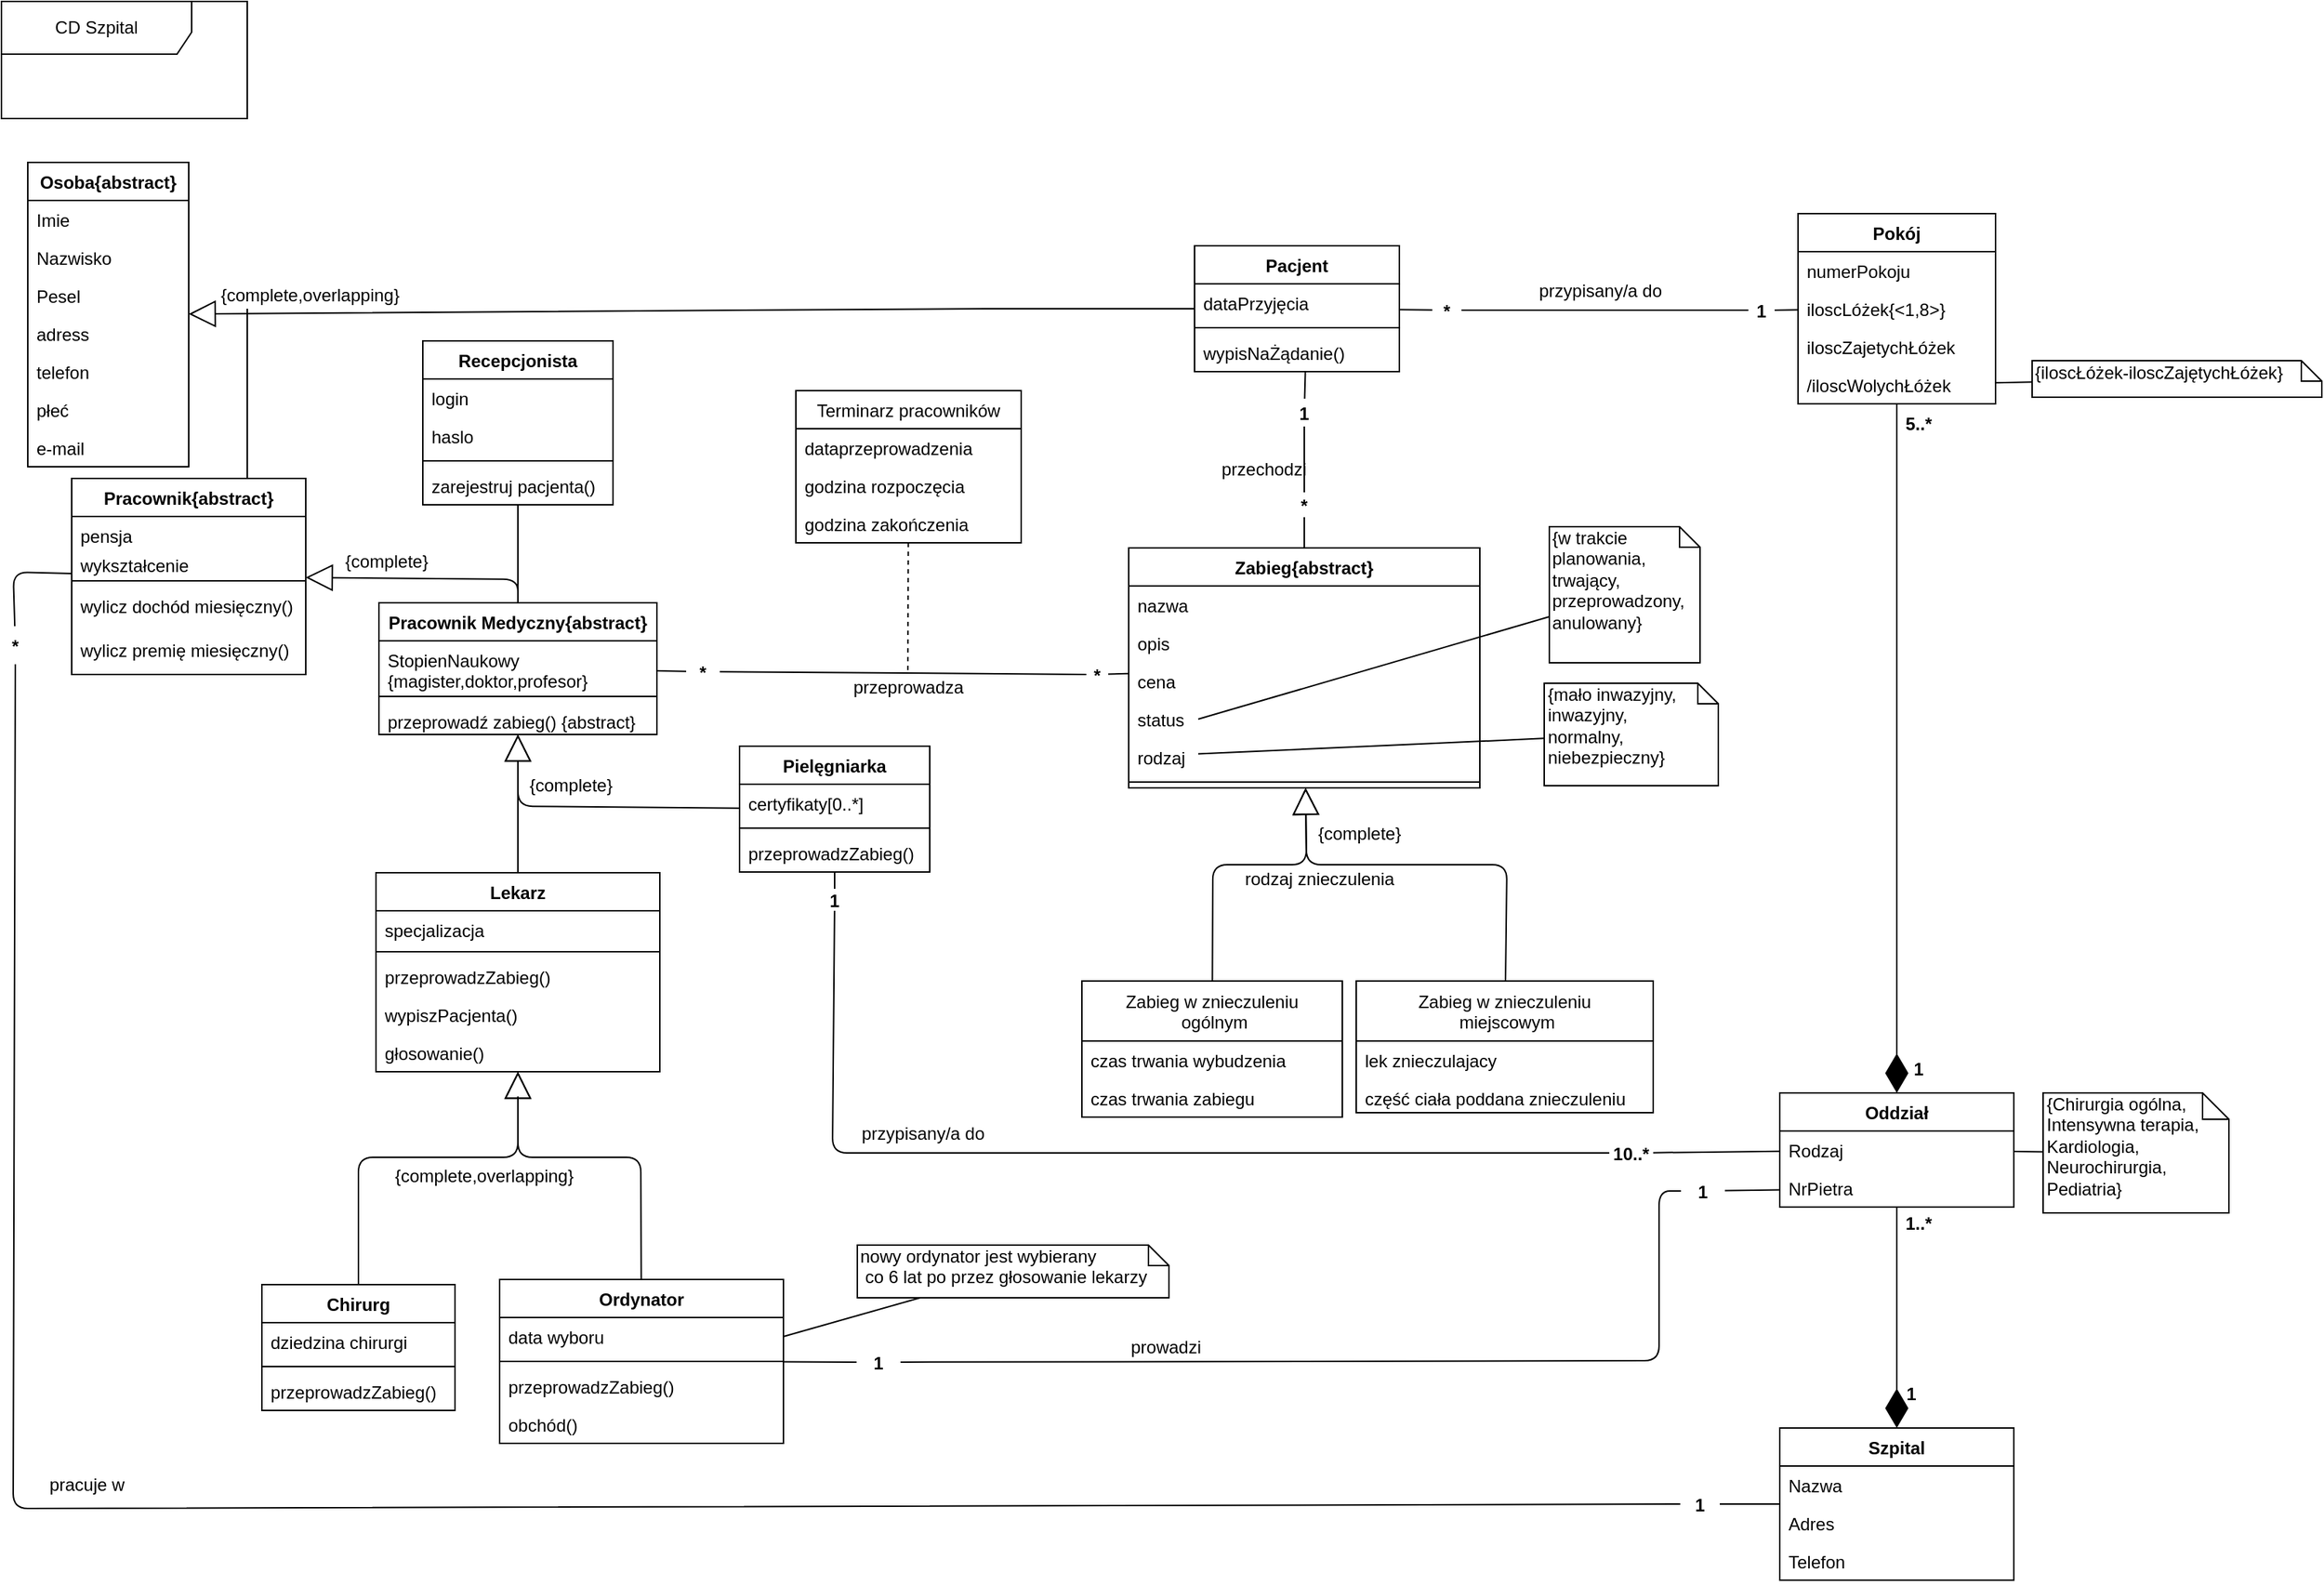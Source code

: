 <mxfile version="10.7.1" type="github"><diagram id="T34uIwSaDnBM8WevRqWh" name="Page-1"><mxGraphModel dx="1532" dy="316" grid="1" gridSize="10" guides="1" tooltips="1" connect="1" arrows="1" fold="1" page="1" pageScale="1" pageWidth="827" pageHeight="1169" background="none" math="0" shadow="0"><root><mxCell id="0"/><mxCell id="1" parent="0"/><mxCell id="V0LmtOdD6tVDb5vqFVER-1" value="Szpital" style="swimlane;fontStyle=1;align=center;verticalAlign=top;childLayout=stackLayout;horizontal=1;startSize=26;horizontalStack=0;resizeParent=1;resizeParentMax=0;resizeLast=0;collapsible=1;marginBottom=0;" parent="1" vertex="1"><mxGeometry x="407.5" y="985" width="160" height="104" as="geometry"/></mxCell><mxCell id="V0LmtOdD6tVDb5vqFVER-2" value="Nazwa" style="text;strokeColor=none;fillColor=none;align=left;verticalAlign=top;spacingLeft=4;spacingRight=4;overflow=hidden;rotatable=0;points=[[0,0.5],[1,0.5]];portConstraint=eastwest;" parent="V0LmtOdD6tVDb5vqFVER-1" vertex="1"><mxGeometry y="26" width="160" height="26" as="geometry"/></mxCell><mxCell id="V0LmtOdD6tVDb5vqFVER-236" value="Adres" style="text;strokeColor=none;fillColor=none;align=left;verticalAlign=top;spacingLeft=4;spacingRight=4;overflow=hidden;rotatable=0;points=[[0,0.5],[1,0.5]];portConstraint=eastwest;" parent="V0LmtOdD6tVDb5vqFVER-1" vertex="1"><mxGeometry y="52" width="160" height="26" as="geometry"/></mxCell><mxCell id="V0LmtOdD6tVDb5vqFVER-237" value="Telefon" style="text;strokeColor=none;fillColor=none;align=left;verticalAlign=top;spacingLeft=4;spacingRight=4;overflow=hidden;rotatable=0;points=[[0,0.5],[1,0.5]];portConstraint=eastwest;" parent="V0LmtOdD6tVDb5vqFVER-1" vertex="1"><mxGeometry y="78" width="160" height="26" as="geometry"/></mxCell><mxCell id="V0LmtOdD6tVDb5vqFVER-20" value="Pokój" style="swimlane;fontStyle=1;align=center;verticalAlign=top;childLayout=stackLayout;horizontal=1;startSize=26;horizontalStack=0;resizeParent=1;resizeParentMax=0;resizeLast=0;collapsible=1;marginBottom=0;" parent="1" vertex="1"><mxGeometry x="420" y="155" width="135" height="130" as="geometry"/></mxCell><mxCell id="V0LmtOdD6tVDb5vqFVER-21" value="numerPokoju" style="text;strokeColor=none;fillColor=none;align=left;verticalAlign=top;spacingLeft=4;spacingRight=4;overflow=hidden;rotatable=0;points=[[0,0.5],[1,0.5]];portConstraint=eastwest;" parent="V0LmtOdD6tVDb5vqFVER-20" vertex="1"><mxGeometry y="26" width="135" height="26" as="geometry"/></mxCell><mxCell id="V0LmtOdD6tVDb5vqFVER-40" value="iloscLóżek{&lt;1,8&gt;}" style="text;strokeColor=none;fillColor=none;align=left;verticalAlign=top;spacingLeft=4;spacingRight=4;overflow=hidden;rotatable=0;points=[[0,0.5],[1,0.5]];portConstraint=eastwest;" parent="V0LmtOdD6tVDb5vqFVER-20" vertex="1"><mxGeometry y="52" width="135" height="26" as="geometry"/></mxCell><mxCell id="V0LmtOdD6tVDb5vqFVER-41" value="iloscZajetychŁóżek" style="text;strokeColor=none;fillColor=none;align=left;verticalAlign=top;spacingLeft=4;spacingRight=4;overflow=hidden;rotatable=0;points=[[0,0.5],[1,0.5]];portConstraint=eastwest;" parent="V0LmtOdD6tVDb5vqFVER-20" vertex="1"><mxGeometry y="78" width="135" height="26" as="geometry"/></mxCell><mxCell id="V0LmtOdD6tVDb5vqFVER-192" value="/iloscWolychŁóżek" style="text;strokeColor=none;fillColor=none;align=left;verticalAlign=top;spacingLeft=4;spacingRight=4;overflow=hidden;rotatable=0;points=[[0,0.5],[1,0.5]];portConstraint=eastwest;" parent="V0LmtOdD6tVDb5vqFVER-20" vertex="1"><mxGeometry y="104" width="135" height="26" as="geometry"/></mxCell><mxCell id="V0LmtOdD6tVDb5vqFVER-97" value="Pracownik Medyczny{abstract}" style="swimlane;fontStyle=1;align=center;verticalAlign=top;childLayout=stackLayout;horizontal=1;startSize=26;horizontalStack=0;resizeParent=1;resizeParentMax=0;resizeLast=0;collapsible=1;marginBottom=0;" parent="1" vertex="1"><mxGeometry x="-550" y="421" width="190" height="90" as="geometry"/></mxCell><mxCell id="V0LmtOdD6tVDb5vqFVER-98" value="StopienNaukowy&#10;{magister,doktor,profesor}" style="text;strokeColor=none;fillColor=none;align=left;verticalAlign=top;spacingLeft=4;spacingRight=4;overflow=hidden;rotatable=0;points=[[0,0.5],[1,0.5]];portConstraint=eastwest;" parent="V0LmtOdD6tVDb5vqFVER-97" vertex="1"><mxGeometry y="26" width="190" height="34" as="geometry"/></mxCell><mxCell id="V0LmtOdD6tVDb5vqFVER-99" value="" style="line;strokeWidth=1;fillColor=none;align=left;verticalAlign=middle;spacingTop=-1;spacingLeft=3;spacingRight=3;rotatable=0;labelPosition=right;points=[];portConstraint=eastwest;" parent="V0LmtOdD6tVDb5vqFVER-97" vertex="1"><mxGeometry y="60" width="190" height="8" as="geometry"/></mxCell><mxCell id="V0LmtOdD6tVDb5vqFVER-100" value="przeprowadź zabieg() {abstract}" style="text;strokeColor=none;fillColor=none;align=left;verticalAlign=top;spacingLeft=4;spacingRight=4;overflow=hidden;rotatable=0;points=[[0,0.5],[1,0.5]];portConstraint=eastwest;" parent="V0LmtOdD6tVDb5vqFVER-97" vertex="1"><mxGeometry y="68" width="190" height="22" as="geometry"/></mxCell><mxCell id="V0LmtOdD6tVDb5vqFVER-110" value="Lekarz" style="swimlane;fontStyle=1;align=center;verticalAlign=top;childLayout=stackLayout;horizontal=1;startSize=26;horizontalStack=0;resizeParent=1;resizeParentMax=0;resizeLast=0;collapsible=1;marginBottom=0;" parent="1" vertex="1"><mxGeometry x="-552" y="605.5" width="194" height="136" as="geometry"/></mxCell><mxCell id="V0LmtOdD6tVDb5vqFVER-111" value="specjalizacja" style="text;strokeColor=none;fillColor=none;align=left;verticalAlign=top;spacingLeft=4;spacingRight=4;overflow=hidden;rotatable=0;points=[[0,0.5],[1,0.5]];portConstraint=eastwest;" parent="V0LmtOdD6tVDb5vqFVER-110" vertex="1"><mxGeometry y="26" width="194" height="24" as="geometry"/></mxCell><mxCell id="V0LmtOdD6tVDb5vqFVER-112" value="" style="line;strokeWidth=1;fillColor=none;align=left;verticalAlign=middle;spacingTop=-1;spacingLeft=3;spacingRight=3;rotatable=0;labelPosition=right;points=[];portConstraint=eastwest;" parent="V0LmtOdD6tVDb5vqFVER-110" vertex="1"><mxGeometry y="50" width="194" height="8" as="geometry"/></mxCell><mxCell id="V0LmtOdD6tVDb5vqFVER-113" value="przeprowadzZabieg()" style="text;strokeColor=none;fillColor=none;align=left;verticalAlign=top;spacingLeft=4;spacingRight=4;overflow=hidden;rotatable=0;points=[[0,0.5],[1,0.5]];portConstraint=eastwest;" parent="V0LmtOdD6tVDb5vqFVER-110" vertex="1"><mxGeometry y="58" width="194" height="26" as="geometry"/></mxCell><mxCell id="V0LmtOdD6tVDb5vqFVER-233" value="wypiszPacjenta()" style="text;strokeColor=none;fillColor=none;align=left;verticalAlign=top;spacingLeft=4;spacingRight=4;overflow=hidden;rotatable=0;points=[[0,0.5],[1,0.5]];portConstraint=eastwest;" parent="V0LmtOdD6tVDb5vqFVER-110" vertex="1"><mxGeometry y="84" width="194" height="26" as="geometry"/></mxCell><mxCell id="bHVNC20wXIVItzgnzhsU-92" value="głosowanie()" style="text;strokeColor=none;fillColor=none;align=left;verticalAlign=top;spacingLeft=4;spacingRight=4;overflow=hidden;rotatable=0;points=[[0,0.5],[1,0.5]];portConstraint=eastwest;" vertex="1" parent="V0LmtOdD6tVDb5vqFVER-110"><mxGeometry y="110" width="194" height="26" as="geometry"/></mxCell><mxCell id="V0LmtOdD6tVDb5vqFVER-140" value="Ordynator" style="swimlane;fontStyle=1;align=center;verticalAlign=top;childLayout=stackLayout;horizontal=1;startSize=26;horizontalStack=0;resizeParent=1;resizeParentMax=0;resizeLast=0;collapsible=1;marginBottom=0;" parent="1" vertex="1"><mxGeometry x="-467.5" y="883.5" width="194" height="112" as="geometry"/></mxCell><mxCell id="V0LmtOdD6tVDb5vqFVER-141" value="data wyboru" style="text;strokeColor=none;fillColor=none;align=left;verticalAlign=top;spacingLeft=4;spacingRight=4;overflow=hidden;rotatable=0;points=[[0,0.5],[1,0.5]];portConstraint=eastwest;" parent="V0LmtOdD6tVDb5vqFVER-140" vertex="1"><mxGeometry y="26" width="194" height="26" as="geometry"/></mxCell><mxCell id="V0LmtOdD6tVDb5vqFVER-142" value="" style="line;strokeWidth=1;fillColor=none;align=left;verticalAlign=middle;spacingTop=-1;spacingLeft=3;spacingRight=3;rotatable=0;labelPosition=right;points=[];portConstraint=eastwest;" parent="V0LmtOdD6tVDb5vqFVER-140" vertex="1"><mxGeometry y="52" width="194" height="8" as="geometry"/></mxCell><mxCell id="V0LmtOdD6tVDb5vqFVER-143" value="przeprowadzZabieg()" style="text;strokeColor=none;fillColor=none;align=left;verticalAlign=top;spacingLeft=4;spacingRight=4;overflow=hidden;rotatable=0;points=[[0,0.5],[1,0.5]];portConstraint=eastwest;" parent="V0LmtOdD6tVDb5vqFVER-140" vertex="1"><mxGeometry y="60" width="194" height="26" as="geometry"/></mxCell><mxCell id="V0LmtOdD6tVDb5vqFVER-177" value="obchód()" style="text;strokeColor=none;fillColor=none;align=left;verticalAlign=top;spacingLeft=4;spacingRight=4;overflow=hidden;rotatable=0;points=[[0,0.5],[1,0.5]];portConstraint=eastwest;" parent="V0LmtOdD6tVDb5vqFVER-140" vertex="1"><mxGeometry y="86" width="194" height="26" as="geometry"/></mxCell><mxCell id="V0LmtOdD6tVDb5vqFVER-134" value="Chirurg" style="swimlane;fontStyle=1;align=center;verticalAlign=top;childLayout=stackLayout;horizontal=1;startSize=26;horizontalStack=0;resizeParent=1;resizeParentMax=0;resizeLast=0;collapsible=1;marginBottom=0;" parent="1" vertex="1"><mxGeometry x="-630" y="887" width="132" height="86" as="geometry"/></mxCell><mxCell id="V0LmtOdD6tVDb5vqFVER-135" value="dziedzina chirurgi" style="text;strokeColor=none;fillColor=none;align=left;verticalAlign=top;spacingLeft=4;spacingRight=4;overflow=hidden;rotatable=0;points=[[0,0.5],[1,0.5]];portConstraint=eastwest;" parent="V0LmtOdD6tVDb5vqFVER-134" vertex="1"><mxGeometry y="26" width="132" height="26" as="geometry"/></mxCell><mxCell id="V0LmtOdD6tVDb5vqFVER-136" value="" style="line;strokeWidth=1;fillColor=none;align=left;verticalAlign=middle;spacingTop=-1;spacingLeft=3;spacingRight=3;rotatable=0;labelPosition=right;points=[];portConstraint=eastwest;" parent="V0LmtOdD6tVDb5vqFVER-134" vertex="1"><mxGeometry y="52" width="132" height="8" as="geometry"/></mxCell><mxCell id="V0LmtOdD6tVDb5vqFVER-137" value="przeprowadzZabieg()" style="text;strokeColor=none;fillColor=none;align=left;verticalAlign=top;spacingLeft=4;spacingRight=4;overflow=hidden;rotatable=0;points=[[0,0.5],[1,0.5]];portConstraint=eastwest;" parent="V0LmtOdD6tVDb5vqFVER-134" vertex="1"><mxGeometry y="60" width="132" height="26" as="geometry"/></mxCell><mxCell id="V0LmtOdD6tVDb5vqFVER-78" value="Pielęgniarka" style="swimlane;fontStyle=1;align=center;verticalAlign=top;childLayout=stackLayout;horizontal=1;startSize=26;horizontalStack=0;resizeParent=1;resizeParentMax=0;resizeLast=0;collapsible=1;marginBottom=0;" parent="1" vertex="1"><mxGeometry x="-303.5" y="519" width="130" height="86" as="geometry"/></mxCell><mxCell id="V0LmtOdD6tVDb5vqFVER-84" value="certyfikaty[0..*]" style="text;strokeColor=none;fillColor=none;align=left;verticalAlign=top;spacingLeft=4;spacingRight=4;overflow=hidden;rotatable=0;points=[[0,0.5],[1,0.5]];portConstraint=eastwest;" parent="V0LmtOdD6tVDb5vqFVER-78" vertex="1"><mxGeometry y="26" width="130" height="26" as="geometry"/></mxCell><mxCell id="V0LmtOdD6tVDb5vqFVER-80" value="" style="line;strokeWidth=1;fillColor=none;align=left;verticalAlign=middle;spacingTop=-1;spacingLeft=3;spacingRight=3;rotatable=0;labelPosition=right;points=[];portConstraint=eastwest;" parent="V0LmtOdD6tVDb5vqFVER-78" vertex="1"><mxGeometry y="52" width="130" height="8" as="geometry"/></mxCell><mxCell id="V0LmtOdD6tVDb5vqFVER-81" value="przeprowadzZabieg()" style="text;strokeColor=none;fillColor=none;align=left;verticalAlign=top;spacingLeft=4;spacingRight=4;overflow=hidden;rotatable=0;points=[[0,0.5],[1,0.5]];portConstraint=eastwest;" parent="V0LmtOdD6tVDb5vqFVER-78" vertex="1"><mxGeometry y="60" width="130" height="26" as="geometry"/></mxCell><mxCell id="V0LmtOdD6tVDb5vqFVER-5" value="Pacjent" style="swimlane;fontStyle=1;align=center;verticalAlign=top;childLayout=stackLayout;horizontal=1;startSize=26;horizontalStack=0;resizeParent=1;resizeParentMax=0;resizeLast=0;collapsible=1;marginBottom=0;" parent="1" vertex="1"><mxGeometry x="7.5" y="177" width="140" height="86" as="geometry"/></mxCell><mxCell id="V0LmtOdD6tVDb5vqFVER-57" value="dataPrzyjęcia" style="text;strokeColor=none;fillColor=none;align=left;verticalAlign=top;spacingLeft=4;spacingRight=4;overflow=hidden;rotatable=0;points=[[0,0.5],[1,0.5]];portConstraint=eastwest;" parent="V0LmtOdD6tVDb5vqFVER-5" vertex="1"><mxGeometry y="26" width="140" height="26" as="geometry"/></mxCell><mxCell id="V0LmtOdD6tVDb5vqFVER-7" value="" style="line;strokeWidth=1;fillColor=none;align=left;verticalAlign=middle;spacingTop=-1;spacingLeft=3;spacingRight=3;rotatable=0;labelPosition=right;points=[];portConstraint=eastwest;" parent="V0LmtOdD6tVDb5vqFVER-5" vertex="1"><mxGeometry y="52" width="140" height="8" as="geometry"/></mxCell><mxCell id="V0LmtOdD6tVDb5vqFVER-8" value="wypisNaŻądanie()" style="text;strokeColor=none;fillColor=none;align=left;verticalAlign=top;spacingLeft=4;spacingRight=4;overflow=hidden;rotatable=0;points=[[0,0.5],[1,0.5]];portConstraint=eastwest;" parent="V0LmtOdD6tVDb5vqFVER-5" vertex="1"><mxGeometry y="60" width="140" height="26" as="geometry"/></mxCell><mxCell id="V0LmtOdD6tVDb5vqFVER-42" value="Osoba{abstract}" style="swimlane;fontStyle=1;align=center;verticalAlign=top;childLayout=stackLayout;horizontal=1;startSize=26;horizontalStack=0;resizeParent=1;resizeParentMax=0;resizeLast=0;collapsible=1;marginBottom=0;" parent="1" vertex="1"><mxGeometry x="-790" y="120" width="110" height="208" as="geometry"><mxRectangle x="-472.5" y="145" width="120" height="26" as="alternateBounds"/></mxGeometry></mxCell><mxCell id="V0LmtOdD6tVDb5vqFVER-43" value="Imie" style="text;strokeColor=none;fillColor=none;align=left;verticalAlign=top;spacingLeft=4;spacingRight=4;overflow=hidden;rotatable=0;points=[[0,0.5],[1,0.5]];portConstraint=eastwest;" parent="V0LmtOdD6tVDb5vqFVER-42" vertex="1"><mxGeometry y="26" width="110" height="26" as="geometry"/></mxCell><mxCell id="V0LmtOdD6tVDb5vqFVER-46" value="Nazwisko" style="text;strokeColor=none;fillColor=none;align=left;verticalAlign=top;spacingLeft=4;spacingRight=4;overflow=hidden;rotatable=0;points=[[0,0.5],[1,0.5]];portConstraint=eastwest;" parent="V0LmtOdD6tVDb5vqFVER-42" vertex="1"><mxGeometry y="52" width="110" height="26" as="geometry"/></mxCell><mxCell id="V0LmtOdD6tVDb5vqFVER-47" value="Pesel" style="text;strokeColor=none;fillColor=none;align=left;verticalAlign=top;spacingLeft=4;spacingRight=4;overflow=hidden;rotatable=0;points=[[0,0.5],[1,0.5]];portConstraint=eastwest;" parent="V0LmtOdD6tVDb5vqFVER-42" vertex="1"><mxGeometry y="78" width="110" height="26" as="geometry"/></mxCell><mxCell id="V0LmtOdD6tVDb5vqFVER-48" value="adress" style="text;strokeColor=none;fillColor=none;align=left;verticalAlign=top;spacingLeft=4;spacingRight=4;overflow=hidden;rotatable=0;points=[[0,0.5],[1,0.5]];portConstraint=eastwest;" parent="V0LmtOdD6tVDb5vqFVER-42" vertex="1"><mxGeometry y="104" width="110" height="26" as="geometry"/></mxCell><mxCell id="V0LmtOdD6tVDb5vqFVER-49" value="telefon" style="text;strokeColor=none;fillColor=none;align=left;verticalAlign=top;spacingLeft=4;spacingRight=4;overflow=hidden;rotatable=0;points=[[0,0.5],[1,0.5]];portConstraint=eastwest;" parent="V0LmtOdD6tVDb5vqFVER-42" vertex="1"><mxGeometry y="130" width="110" height="26" as="geometry"/></mxCell><mxCell id="V0LmtOdD6tVDb5vqFVER-251" value="płeć" style="text;strokeColor=none;fillColor=none;align=left;verticalAlign=top;spacingLeft=4;spacingRight=4;overflow=hidden;rotatable=0;points=[[0,0.5],[1,0.5]];portConstraint=eastwest;" parent="V0LmtOdD6tVDb5vqFVER-42" vertex="1"><mxGeometry y="156" width="110" height="26" as="geometry"/></mxCell><mxCell id="V0LmtOdD6tVDb5vqFVER-50" value="e-mail" style="text;strokeColor=none;fillColor=none;align=left;verticalAlign=top;spacingLeft=4;spacingRight=4;overflow=hidden;rotatable=0;points=[[0,0.5],[1,0.5]];portConstraint=eastwest;" parent="V0LmtOdD6tVDb5vqFVER-42" vertex="1"><mxGeometry y="182" width="110" height="26" as="geometry"/></mxCell><mxCell id="V0LmtOdD6tVDb5vqFVER-127" value="" style="endArrow=none;html=1;exitX=1;exitY=0.5;exitDx=0;exitDy=0;" parent="1" source="V0LmtOdD6tVDb5vqFVER-214" target="V0LmtOdD6tVDb5vqFVER-20" edge="1"><mxGeometry width="50" height="50" relative="1" as="geometry"><mxPoint x="268.5" y="283.601" as="sourcePoint"/><mxPoint x="98.5" y="612.5" as="targetPoint"/></mxGeometry></mxCell><mxCell id="V0LmtOdD6tVDb5vqFVER-145" value="Zabieg{abstract}" style="swimlane;fontStyle=1;align=center;verticalAlign=top;childLayout=stackLayout;horizontal=1;startSize=26;horizontalStack=0;resizeParent=1;resizeParentMax=0;resizeLast=0;collapsible=1;marginBottom=0;" parent="1" vertex="1"><mxGeometry x="-37.5" y="383.5" width="240" height="164" as="geometry"/></mxCell><mxCell id="V0LmtOdD6tVDb5vqFVER-149" value="nazwa" style="text;strokeColor=none;fillColor=none;align=left;verticalAlign=top;spacingLeft=4;spacingRight=4;overflow=hidden;rotatable=0;points=[[0,0.5],[1,0.5]];portConstraint=eastwest;" parent="V0LmtOdD6tVDb5vqFVER-145" vertex="1"><mxGeometry y="26" width="240" height="26" as="geometry"/></mxCell><mxCell id="bHVNC20wXIVItzgnzhsU-76" value="opis" style="text;strokeColor=none;fillColor=none;align=left;verticalAlign=top;spacingLeft=4;spacingRight=4;overflow=hidden;rotatable=0;points=[[0,0.5],[1,0.5]];portConstraint=eastwest;" vertex="1" parent="V0LmtOdD6tVDb5vqFVER-145"><mxGeometry y="52" width="240" height="26" as="geometry"/></mxCell><mxCell id="bHVNC20wXIVItzgnzhsU-75" value="cena" style="text;strokeColor=none;fillColor=none;align=left;verticalAlign=top;spacingLeft=4;spacingRight=4;overflow=hidden;rotatable=0;points=[[0,0.5],[1,0.5]];portConstraint=eastwest;" vertex="1" parent="V0LmtOdD6tVDb5vqFVER-145"><mxGeometry y="78" width="240" height="26" as="geometry"/></mxCell><mxCell id="bHVNC20wXIVItzgnzhsU-55" value="status" style="text;strokeColor=none;fillColor=none;align=left;verticalAlign=top;spacingLeft=4;spacingRight=4;overflow=hidden;rotatable=0;points=[[0,0.5],[1,0.5]];portConstraint=eastwest;" vertex="1" parent="V0LmtOdD6tVDb5vqFVER-145"><mxGeometry y="104" width="240" height="26" as="geometry"/></mxCell><mxCell id="bHVNC20wXIVItzgnzhsU-81" value="rodzaj" style="text;strokeColor=none;fillColor=none;align=left;verticalAlign=top;spacingLeft=4;spacingRight=4;overflow=hidden;rotatable=0;points=[[0,0.5],[1,0.5]];portConstraint=eastwest;" vertex="1" parent="V0LmtOdD6tVDb5vqFVER-145"><mxGeometry y="130" width="240" height="26" as="geometry"/></mxCell><mxCell id="V0LmtOdD6tVDb5vqFVER-147" value="" style="line;strokeWidth=1;fillColor=none;align=left;verticalAlign=middle;spacingTop=-1;spacingLeft=3;spacingRight=3;rotatable=0;labelPosition=right;points=[];portConstraint=eastwest;" parent="V0LmtOdD6tVDb5vqFVER-145" vertex="1"><mxGeometry y="156" width="240" height="8" as="geometry"/></mxCell><mxCell id="V0LmtOdD6tVDb5vqFVER-162" value="" style="endArrow=none;html=1;" parent="1" source="V0LmtOdD6tVDb5vqFVER-226" target="V0LmtOdD6tVDb5vqFVER-145" edge="1"><mxGeometry width="50" height="50" relative="1" as="geometry"><mxPoint x="-76.5" y="620" as="sourcePoint"/><mxPoint x="-26.5" y="570" as="targetPoint"/></mxGeometry></mxCell><mxCell id="V0LmtOdD6tVDb5vqFVER-163" value="" style="endArrow=none;html=1;entryX=0.541;entryY=1.005;entryDx=0;entryDy=0;entryPerimeter=0;" parent="1" source="V0LmtOdD6tVDb5vqFVER-200" target="V0LmtOdD6tVDb5vqFVER-8" edge="1"><mxGeometry width="50" height="50" relative="1" as="geometry"><mxPoint x="103.5" y="540" as="sourcePoint"/><mxPoint x="-3.5" y="337.5" as="targetPoint"/></mxGeometry></mxCell><mxCell id="V0LmtOdD6tVDb5vqFVER-164" value="{Chirurgia ogólna,&lt;br&gt;Intensywna terapia,&lt;br&gt;Kardiologia,&lt;br&gt;Neurochirurgia,&lt;br&gt;Pediatria}" style="shape=note;whiteSpace=wrap;html=1;size=18;verticalAlign=top;align=left;spacingTop=-6;" parent="1" vertex="1"><mxGeometry x="587.5" y="756" width="127" height="82" as="geometry"/></mxCell><mxCell id="V0LmtOdD6tVDb5vqFVER-167" value="" style="endArrow=none;html=1;" parent="1" source="V0LmtOdD6tVDb5vqFVER-139" target="V0LmtOdD6tVDb5vqFVER-164" edge="1"><mxGeometry width="50" height="50" relative="1" as="geometry"><mxPoint x="567.5" y="794.702" as="sourcePoint"/><mxPoint x="877.5" y="284.5" as="targetPoint"/></mxGeometry></mxCell><mxCell id="V0LmtOdD6tVDb5vqFVER-170" value="" style="endArrow=none;html=1;" parent="1" source="V0LmtOdD6tVDb5vqFVER-221" target="V0LmtOdD6tVDb5vqFVER-16" edge="1"><mxGeometry width="50" height="50" relative="1" as="geometry"><mxPoint x="63.5" y="630" as="sourcePoint"/><mxPoint x="113.5" y="580" as="targetPoint"/></mxGeometry></mxCell><mxCell id="V0LmtOdD6tVDb5vqFVER-179" value="" style="endArrow=block;endSize=16;endFill=0;html=1;" parent="1" source="V0LmtOdD6tVDb5vqFVER-5" target="V0LmtOdD6tVDb5vqFVER-42" edge="1"><mxGeometry x="-0.375" y="80" width="160" relative="1" as="geometry"><mxPoint x="-525" y="98" as="sourcePoint"/><mxPoint x="-365" y="98" as="targetPoint"/><mxPoint as="offset"/><Array as="points"><mxPoint x="-145" y="220"/></Array></mxGeometry></mxCell><mxCell id="V0LmtOdD6tVDb5vqFVER-183" value="" style="endArrow=block;endSize=16;endFill=0;html=1;" parent="1" source="V0LmtOdD6tVDb5vqFVER-110" target="V0LmtOdD6tVDb5vqFVER-97" edge="1"><mxGeometry x="-0.375" y="80" width="160" relative="1" as="geometry"><mxPoint x="-438.0" y="575" as="sourcePoint"/><mxPoint x="-598" y="575" as="targetPoint"/><mxPoint as="offset"/></mxGeometry></mxCell><mxCell id="V0LmtOdD6tVDb5vqFVER-184" value="" style="endArrow=block;endSize=16;endFill=0;html=1;" parent="1" source="V0LmtOdD6tVDb5vqFVER-78" target="V0LmtOdD6tVDb5vqFVER-97" edge="1"><mxGeometry x="-0.375" y="80" width="160" relative="1" as="geometry"><mxPoint x="-465.0" y="378" as="sourcePoint"/><mxPoint x="-625" y="378" as="targetPoint"/><mxPoint as="offset"/><Array as="points"><mxPoint x="-455" y="560"/></Array></mxGeometry></mxCell><mxCell id="V0LmtOdD6tVDb5vqFVER-185" value="" style="endArrow=block;endSize=16;endFill=0;html=1;" parent="1" source="V0LmtOdD6tVDb5vqFVER-140" target="V0LmtOdD6tVDb5vqFVER-110" edge="1"><mxGeometry x="-0.375" y="80" width="160" relative="1" as="geometry"><mxPoint x="-305" y="675.929" as="sourcePoint"/><mxPoint x="-145" y="675.929" as="targetPoint"/><mxPoint as="offset"/><Array as="points"><mxPoint x="-371" y="800"/><mxPoint x="-455" y="800"/></Array></mxGeometry></mxCell><mxCell id="V0LmtOdD6tVDb5vqFVER-186" value="" style="endArrow=block;endSize=16;endFill=0;html=1;" parent="1" source="V0LmtOdD6tVDb5vqFVER-134" target="V0LmtOdD6tVDb5vqFVER-110" edge="1"><mxGeometry x="-0.375" y="80" width="160" relative="1" as="geometry"><mxPoint x="-745" y="631" as="sourcePoint"/><mxPoint x="-475" y="728" as="targetPoint"/><mxPoint as="offset"/><Array as="points"><mxPoint x="-564" y="800"/><mxPoint x="-455" y="800"/><mxPoint x="-455" y="758"/></Array></mxGeometry></mxCell><mxCell id="V0LmtOdD6tVDb5vqFVER-201" value="*" style="text;align=center;fontStyle=1;verticalAlign=middle;spacingLeft=3;spacingRight=3;strokeColor=none;rotatable=0;points=[[0,0.5],[1,0.5]];portConstraint=eastwest;" parent="1" vertex="1"><mxGeometry x="75" y="345.5" width="15" height="17" as="geometry"/></mxCell><mxCell id="V0LmtOdD6tVDb5vqFVER-206" value="" style="endArrow=none;html=1;" parent="1" source="V0LmtOdD6tVDb5vqFVER-145" target="V0LmtOdD6tVDb5vqFVER-201" edge="1"><mxGeometry width="50" height="50" relative="1" as="geometry"><mxPoint x="-14.523" y="437.5" as="sourcePoint"/><mxPoint x="-48.477" y="332" as="targetPoint"/></mxGeometry></mxCell><mxCell id="V0LmtOdD6tVDb5vqFVER-200" value="1" style="text;align=center;fontStyle=1;verticalAlign=middle;spacingLeft=3;spacingRight=3;strokeColor=none;rotatable=0;points=[[0,0.5],[1,0.5]];portConstraint=eastwest;" parent="1" vertex="1"><mxGeometry x="77.5" y="281.5" width="10" height="19" as="geometry"/></mxCell><mxCell id="V0LmtOdD6tVDb5vqFVER-207" value="" style="endArrow=none;html=1;" parent="1" source="V0LmtOdD6tVDb5vqFVER-201" target="V0LmtOdD6tVDb5vqFVER-200" edge="1"><mxGeometry width="50" height="50" relative="1" as="geometry"><mxPoint x="-30.214" y="403" as="sourcePoint"/><mxPoint x="-50.5" y="332" as="targetPoint"/></mxGeometry></mxCell><mxCell id="V0LmtOdD6tVDb5vqFVER-199" value="*" style="text;align=center;fontStyle=1;verticalAlign=middle;spacingLeft=3;spacingRight=3;strokeColor=none;rotatable=0;points=[[0,0.5],[1,0.5]];portConstraint=eastwest;" parent="1" vertex="1"><mxGeometry x="170" y="208" width="20" height="26" as="geometry"/></mxCell><mxCell id="V0LmtOdD6tVDb5vqFVER-208" value="" style="endArrow=none;html=1;" parent="1" source="V0LmtOdD6tVDb5vqFVER-5" target="V0LmtOdD6tVDb5vqFVER-199" edge="1"><mxGeometry width="50" height="50" relative="1" as="geometry"><mxPoint x="13.5" y="278.667" as="sourcePoint"/><mxPoint x="123.5" y="282.333" as="targetPoint"/></mxGeometry></mxCell><mxCell id="V0LmtOdD6tVDb5vqFVER-209" value="5..*" style="text;align=center;fontStyle=1;verticalAlign=middle;spacingLeft=3;spacingRight=3;strokeColor=none;rotatable=0;points=[[0,0.5],[1,0.5]];portConstraint=eastwest;" parent="1" vertex="1"><mxGeometry x="487.5" y="285" width="30" height="26" as="geometry"/></mxCell><mxCell id="V0LmtOdD6tVDb5vqFVER-214" value="1" style="text;align=center;fontStyle=1;verticalAlign=middle;spacingLeft=3;spacingRight=3;strokeColor=none;rotatable=0;points=[[0,0.5],[1,0.5]];portConstraint=eastwest;" parent="1" vertex="1"><mxGeometry x="386" y="208" width="18" height="26" as="geometry"/></mxCell><mxCell id="V0LmtOdD6tVDb5vqFVER-215" value="" style="endArrow=none;html=1;" parent="1" source="V0LmtOdD6tVDb5vqFVER-199" target="V0LmtOdD6tVDb5vqFVER-214" edge="1"><mxGeometry width="50" height="50" relative="1" as="geometry"><mxPoint x="48.5" y="281.353" as="sourcePoint"/><mxPoint x="123.5" y="283.118" as="targetPoint"/></mxGeometry></mxCell><mxCell id="V0LmtOdD6tVDb5vqFVER-213" value="1" style="text;align=center;fontStyle=1;verticalAlign=middle;spacingLeft=3;spacingRight=3;strokeColor=none;rotatable=0;points=[[0,0.5],[1,0.5]];portConstraint=eastwest;" parent="1" vertex="1"><mxGeometry x="487.5" y="726" width="30" height="26" as="geometry"/></mxCell><mxCell id="V0LmtOdD6tVDb5vqFVER-212" value="1" style="text;align=center;fontStyle=1;verticalAlign=middle;spacingLeft=3;spacingRight=3;strokeColor=none;rotatable=0;points=[[0,0.5],[1,0.5]];portConstraint=eastwest;" parent="1" vertex="1"><mxGeometry x="482.5" y="948" width="30" height="26" as="geometry"/></mxCell><mxCell id="V0LmtOdD6tVDb5vqFVER-220" value="1..*" style="text;align=center;fontStyle=1;verticalAlign=middle;spacingLeft=3;spacingRight=3;strokeColor=none;rotatable=0;points=[[0,0.5],[1,0.5]];portConstraint=eastwest;" parent="1" vertex="1"><mxGeometry x="487.5" y="831.5" width="30" height="26" as="geometry"/></mxCell><mxCell id="V0LmtOdD6tVDb5vqFVER-222" value="1" style="text;align=center;fontStyle=1;verticalAlign=middle;spacingLeft=3;spacingRight=3;strokeColor=none;rotatable=0;points=[[0,0.5],[1,0.5]];portConstraint=eastwest;" parent="1" vertex="1"><mxGeometry x="-223.5" y="927" width="30" height="26" as="geometry"/></mxCell><mxCell id="V0LmtOdD6tVDb5vqFVER-224" value="" style="endArrow=none;html=1;" parent="1" source="V0LmtOdD6tVDb5vqFVER-140" target="V0LmtOdD6tVDb5vqFVER-222" edge="1"><mxGeometry width="50" height="50" relative="1" as="geometry"><mxPoint x="-135" y="922.87" as="sourcePoint"/><mxPoint x="-100" y="920" as="targetPoint"/></mxGeometry></mxCell><mxCell id="V0LmtOdD6tVDb5vqFVER-221" value="1" style="text;align=center;fontStyle=1;verticalAlign=middle;spacingLeft=3;spacingRight=3;strokeColor=none;rotatable=0;points=[[0,0.5],[1,0.5]];portConstraint=eastwest;" parent="1" vertex="1"><mxGeometry x="340" y="810" width="30" height="26" as="geometry"/></mxCell><mxCell id="V0LmtOdD6tVDb5vqFVER-225" value="" style="endArrow=none;html=1;entryX=0;entryY=0.5;entryDx=0;entryDy=0;" parent="1" source="V0LmtOdD6tVDb5vqFVER-222" target="V0LmtOdD6tVDb5vqFVER-221" edge="1"><mxGeometry width="50" height="50" relative="1" as="geometry"><mxPoint x="200.239" y="835.5" as="sourcePoint"/><mxPoint x="325" y="819" as="targetPoint"/><Array as="points"><mxPoint x="325" y="939"/><mxPoint x="325" y="823"/></Array></mxGeometry></mxCell><mxCell id="V0LmtOdD6tVDb5vqFVER-227" value="*" style="text;align=center;fontStyle=1;verticalAlign=middle;spacingLeft=3;spacingRight=3;strokeColor=none;rotatable=0;points=[[0,0.5],[1,0.5]];portConstraint=eastwest;" parent="1" vertex="1"><mxGeometry x="-340" y="455" width="23" height="26" as="geometry"/></mxCell><mxCell id="V0LmtOdD6tVDb5vqFVER-228" value="" style="endArrow=none;html=1;" parent="1" source="V0LmtOdD6tVDb5vqFVER-97" target="V0LmtOdD6tVDb5vqFVER-227" edge="1"><mxGeometry width="50" height="50" relative="1" as="geometry"><mxPoint x="-360" y="499.039" as="sourcePoint"/><mxPoint x="-255" y="500.188" as="targetPoint"/></mxGeometry></mxCell><mxCell id="V0LmtOdD6tVDb5vqFVER-226" value="*" style="text;align=center;fontStyle=1;verticalAlign=middle;spacingLeft=3;spacingRight=3;strokeColor=none;rotatable=0;points=[[0,0.5],[1,0.5]];portConstraint=eastwest;" parent="1" vertex="1"><mxGeometry x="-66.5" y="463" width="15" height="14" as="geometry"/></mxCell><mxCell id="V0LmtOdD6tVDb5vqFVER-229" value="" style="endArrow=none;html=1;" parent="1" source="V0LmtOdD6tVDb5vqFVER-227" target="V0LmtOdD6tVDb5vqFVER-226" edge="1"><mxGeometry width="50" height="50" relative="1" as="geometry"><mxPoint x="-328" y="499.18" as="sourcePoint"/><mxPoint x="-210" y="480" as="targetPoint"/></mxGeometry></mxCell><mxCell id="V0LmtOdD6tVDb5vqFVER-230" value="" style="endArrow=diamondThin;endFill=1;endSize=24;html=1;" parent="1" source="V0LmtOdD6tVDb5vqFVER-15" target="V0LmtOdD6tVDb5vqFVER-1" edge="1"><mxGeometry width="160" relative="1" as="geometry"><mxPoint x="487.5" y="831.5" as="sourcePoint"/><mxPoint x="487.5" y="951.5" as="targetPoint"/></mxGeometry></mxCell><mxCell id="V0LmtOdD6tVDb5vqFVER-235" value="CD Szpital" style="shape=umlFrame;whiteSpace=wrap;html=1;width=130;height=36;" parent="1" vertex="1"><mxGeometry x="-808" y="10" width="168" height="80" as="geometry"/></mxCell><mxCell id="V0LmtOdD6tVDb5vqFVER-15" value="Oddział" style="swimlane;fontStyle=1;align=center;verticalAlign=top;childLayout=stackLayout;horizontal=1;startSize=26;horizontalStack=0;resizeParent=1;resizeParentMax=0;resizeLast=0;collapsible=1;marginBottom=0;" parent="1" vertex="1"><mxGeometry x="407.5" y="756" width="160" height="78" as="geometry"/></mxCell><mxCell id="V0LmtOdD6tVDb5vqFVER-139" value="Rodzaj" style="text;strokeColor=none;fillColor=none;align=left;verticalAlign=top;spacingLeft=4;spacingRight=4;overflow=hidden;rotatable=0;points=[[0,0.5],[1,0.5]];portConstraint=eastwest;" parent="V0LmtOdD6tVDb5vqFVER-15" vertex="1"><mxGeometry y="26" width="160" height="26" as="geometry"/></mxCell><mxCell id="V0LmtOdD6tVDb5vqFVER-16" value="NrPietra" style="text;strokeColor=none;fillColor=none;align=left;verticalAlign=top;spacingLeft=4;spacingRight=4;overflow=hidden;rotatable=0;points=[[0,0.5],[1,0.5]];portConstraint=eastwest;" parent="V0LmtOdD6tVDb5vqFVER-15" vertex="1"><mxGeometry y="52" width="160" height="26" as="geometry"/></mxCell><mxCell id="V0LmtOdD6tVDb5vqFVER-231" value="" style="endArrow=diamondThin;endFill=1;endSize=24;html=1;" parent="1" source="V0LmtOdD6tVDb5vqFVER-20" target="V0LmtOdD6tVDb5vqFVER-15" edge="1"><mxGeometry width="160" relative="1" as="geometry"><mxPoint x="643.5" y="184" as="sourcePoint"/><mxPoint x="483.5" y="639" as="targetPoint"/></mxGeometry></mxCell><mxCell id="V0LmtOdD6tVDb5vqFVER-253" value="Pracownik{abstract}" style="swimlane;fontStyle=1;align=center;verticalAlign=top;childLayout=stackLayout;horizontal=1;startSize=26;horizontalStack=0;resizeParent=1;resizeParentMax=0;resizeLast=0;collapsible=1;marginBottom=0;" parent="1" vertex="1"><mxGeometry x="-760" y="336" width="160" height="134" as="geometry"/></mxCell><mxCell id="bHVNC20wXIVItzgnzhsU-46" value="pensja" style="text;strokeColor=none;fillColor=none;align=left;verticalAlign=top;spacingLeft=4;spacingRight=4;overflow=hidden;rotatable=0;points=[[0,0.5],[1,0.5]];portConstraint=eastwest;" vertex="1" parent="V0LmtOdD6tVDb5vqFVER-253"><mxGeometry y="26" width="160" height="20" as="geometry"/></mxCell><mxCell id="V0LmtOdD6tVDb5vqFVER-193" value="wykształcenie" style="text;strokeColor=none;fillColor=none;align=left;verticalAlign=top;spacingLeft=4;spacingRight=4;overflow=hidden;rotatable=0;points=[[0,0.5],[1,0.5]];portConstraint=eastwest;" parent="V0LmtOdD6tVDb5vqFVER-253" vertex="1"><mxGeometry y="46" width="160" height="20" as="geometry"/></mxCell><mxCell id="V0LmtOdD6tVDb5vqFVER-255" value="" style="line;strokeWidth=1;fillColor=none;align=left;verticalAlign=middle;spacingTop=-1;spacingLeft=3;spacingRight=3;rotatable=0;labelPosition=right;points=[];portConstraint=eastwest;" parent="V0LmtOdD6tVDb5vqFVER-253" vertex="1"><mxGeometry y="66" width="160" height="8" as="geometry"/></mxCell><mxCell id="bHVNC20wXIVItzgnzhsU-80" value="wylicz dochód miesięczny()" style="text;strokeColor=none;fillColor=none;align=left;verticalAlign=top;spacingLeft=4;spacingRight=4;overflow=hidden;rotatable=0;points=[[0,0.5],[1,0.5]];portConstraint=eastwest;" vertex="1" parent="V0LmtOdD6tVDb5vqFVER-253"><mxGeometry y="74" width="160" height="30" as="geometry"/></mxCell><mxCell id="V0LmtOdD6tVDb5vqFVER-194" value="wylicz premię miesięczny()" style="text;strokeColor=none;fillColor=none;align=left;verticalAlign=top;spacingLeft=4;spacingRight=4;overflow=hidden;rotatable=0;points=[[0,0.5],[1,0.5]];portConstraint=eastwest;" parent="V0LmtOdD6tVDb5vqFVER-253" vertex="1"><mxGeometry y="104" width="160" height="30" as="geometry"/></mxCell><mxCell id="V0LmtOdD6tVDb5vqFVER-262" value="" style="endArrow=block;endSize=16;endFill=0;html=1;" parent="1" source="V0LmtOdD6tVDb5vqFVER-97" target="V0LmtOdD6tVDb5vqFVER-253" edge="1"><mxGeometry x="-0.375" y="80" width="160" relative="1" as="geometry"><mxPoint x="-460" y="396" as="sourcePoint"/><mxPoint x="-675" y="622" as="targetPoint"/><mxPoint as="offset"/><Array as="points"><mxPoint x="-455" y="405"/></Array></mxGeometry></mxCell><mxCell id="4-U4TnDnE4Jb1s5aNsce-1" value="" style="endArrow=none;html=1;" parent="1" source="4-U4TnDnE4Jb1s5aNsce-3" target="V0LmtOdD6tVDb5vqFVER-139" edge="1"><mxGeometry width="50" height="50" relative="1" as="geometry"><mxPoint x="-156.5" y="291.5" as="sourcePoint"/><mxPoint x="13.5" y="611.5" as="targetPoint"/></mxGeometry></mxCell><mxCell id="4-U4TnDnE4Jb1s5aNsce-2" value="1" style="text;align=center;fontStyle=1;verticalAlign=middle;spacingLeft=3;spacingRight=3;strokeColor=none;rotatable=0;points=[[0,0.5],[1,0.5]];portConstraint=eastwest;" parent="1" vertex="1"><mxGeometry x="-253.5" y="616.5" width="30" height="15" as="geometry"/></mxCell><mxCell id="4-U4TnDnE4Jb1s5aNsce-4" value="" style="endArrow=none;html=1;" parent="1" source="V0LmtOdD6tVDb5vqFVER-78" target="4-U4TnDnE4Jb1s5aNsce-2" edge="1"><mxGeometry width="50" height="50" relative="1" as="geometry"><mxPoint x="-390" y="294.203" as="sourcePoint"/><mxPoint x="20" y="699.5" as="targetPoint"/><Array as="points"/></mxGeometry></mxCell><mxCell id="4-U4TnDnE4Jb1s5aNsce-3" value="10..*" style="text;align=center;fontStyle=1;verticalAlign=middle;spacingLeft=3;spacingRight=3;strokeColor=none;rotatable=0;points=[[0,0.5],[1,0.5]];portConstraint=eastwest;" parent="1" vertex="1"><mxGeometry x="291" y="784" width="30" height="26" as="geometry"/></mxCell><mxCell id="4-U4TnDnE4Jb1s5aNsce-8" value="" style="endArrow=none;html=1;" parent="1" source="4-U4TnDnE4Jb1s5aNsce-3" target="4-U4TnDnE4Jb1s5aNsce-2" edge="1"><mxGeometry width="50" height="50" relative="1" as="geometry"><mxPoint x="20" y="699.5" as="sourcePoint"/><mxPoint x="-345" y="294.115" as="targetPoint"/><Array as="points"><mxPoint x="-240" y="797"/></Array></mxGeometry></mxCell><mxCell id="4-U4TnDnE4Jb1s5aNsce-12" value="przypisany/a do" style="text;html=1;strokeColor=none;fillColor=none;align=center;verticalAlign=middle;whiteSpace=wrap;rounded=0;" parent="1" vertex="1"><mxGeometry x="-233.5" y="774" width="110" height="20" as="geometry"/></mxCell><mxCell id="4-U4TnDnE4Jb1s5aNsce-14" value="prowadzi" style="text;html=1;strokeColor=none;fillColor=none;align=center;verticalAlign=middle;whiteSpace=wrap;rounded=0;rotation=0;" parent="1" vertex="1"><mxGeometry x="-32.5" y="920" width="40" height="20" as="geometry"/></mxCell><mxCell id="4-U4TnDnE4Jb1s5aNsce-15" value="" style="endArrow=none;html=1;" parent="1" source="4-U4TnDnE4Jb1s5aNsce-16" target="V0LmtOdD6tVDb5vqFVER-253" edge="1"><mxGeometry width="50" height="50" relative="1" as="geometry"><mxPoint x="-785" y="1009.5" as="sourcePoint"/><mxPoint x="-805" y="519.5" as="targetPoint"/><Array as="points"><mxPoint x="-800" y="400"/></Array></mxGeometry></mxCell><mxCell id="4-U4TnDnE4Jb1s5aNsce-16" value="*" style="text;align=center;fontStyle=1;verticalAlign=middle;spacingLeft=3;spacingRight=3;strokeColor=none;rotatable=0;points=[[0,0.5],[1,0.5]];portConstraint=eastwest;" parent="1" vertex="1"><mxGeometry x="-805" y="437" width="13" height="26" as="geometry"/></mxCell><mxCell id="4-U4TnDnE4Jb1s5aNsce-18" value="" style="endArrow=none;html=1;" parent="1" source="4-U4TnDnE4Jb1s5aNsce-20" target="4-U4TnDnE4Jb1s5aNsce-16" edge="1"><mxGeometry width="50" height="50" relative="1" as="geometry"><mxPoint x="20.0" y="964.503" as="sourcePoint"/><mxPoint x="-795" y="539.5" as="targetPoint"/><Array as="points"><mxPoint x="-800" y="1040"/></Array></mxGeometry></mxCell><mxCell id="4-U4TnDnE4Jb1s5aNsce-19" value="pracuje w" style="text;html=1;strokeColor=none;fillColor=none;align=center;verticalAlign=middle;whiteSpace=wrap;rounded=0;" parent="1" vertex="1"><mxGeometry x="-792.5" y="1014" width="85" height="20" as="geometry"/></mxCell><mxCell id="4-U4TnDnE4Jb1s5aNsce-20" value="1" style="text;align=center;fontStyle=1;verticalAlign=middle;spacingLeft=3;spacingRight=3;strokeColor=none;rotatable=0;points=[[0,0.5],[1,0.5]];portConstraint=eastwest;" parent="1" vertex="1"><mxGeometry x="339.5" y="1027" width="27" height="20" as="geometry"/></mxCell><mxCell id="4-U4TnDnE4Jb1s5aNsce-21" value="" style="endArrow=none;html=1;entryX=1;entryY=0.5;entryDx=0;entryDy=0;" parent="1" source="V0LmtOdD6tVDb5vqFVER-1" target="4-U4TnDnE4Jb1s5aNsce-20" edge="1"><mxGeometry width="50" height="50" relative="1" as="geometry"><mxPoint x="158.5" y="956.955" as="sourcePoint"/><mxPoint x="-657.786" y="525.643" as="targetPoint"/><Array as="points"/></mxGeometry></mxCell><mxCell id="4-U4TnDnE4Jb1s5aNsce-22" value="przeprowadza" style="text;html=1;strokeColor=none;fillColor=none;align=center;verticalAlign=middle;whiteSpace=wrap;rounded=0;" parent="1" vertex="1"><mxGeometry x="-208.5" y="470" width="40" height="17" as="geometry"/></mxCell><mxCell id="4-U4TnDnE4Jb1s5aNsce-23" value="przechodzi" style="text;html=1;strokeColor=none;fillColor=none;align=center;verticalAlign=middle;whiteSpace=wrap;rounded=0;" parent="1" vertex="1"><mxGeometry x="35" y="320" width="40" height="20" as="geometry"/></mxCell><mxCell id="4-U4TnDnE4Jb1s5aNsce-26" value="przypisany/a do" style="text;html=1;strokeColor=none;fillColor=none;align=center;verticalAlign=middle;whiteSpace=wrap;rounded=0;" parent="1" vertex="1"><mxGeometry x="229.5" y="198" width="110" height="20" as="geometry"/></mxCell><mxCell id="4-U4TnDnE4Jb1s5aNsce-29" value="{&lt;span&gt;iloscŁóżek-&lt;/span&gt;&lt;span&gt;iloscZajętychŁóżek&lt;/span&gt;}" style="shape=note;whiteSpace=wrap;html=1;size=14;verticalAlign=top;align=left;spacingTop=-6;" parent="1" vertex="1"><mxGeometry x="580" y="255.5" width="198" height="25" as="geometry"/></mxCell><mxCell id="4-U4TnDnE4Jb1s5aNsce-30" value="" style="endArrow=none;html=1;" parent="1" source="V0LmtOdD6tVDb5vqFVER-192" target="4-U4TnDnE4Jb1s5aNsce-29" edge="1"><mxGeometry width="50" height="50" relative="1" as="geometry"><mxPoint x="560" y="320" as="sourcePoint"/><mxPoint x="587.5" y="327.586" as="targetPoint"/></mxGeometry></mxCell><mxCell id="UwL4nr-0CrQPaEN5aRNv-1" value="" style="endArrow=none;dashed=1;html=1;" parent="1" source="UwL4nr-0CrQPaEN5aRNv-2" target="4-U4TnDnE4Jb1s5aNsce-22" edge="1"><mxGeometry width="50" height="50" relative="1" as="geometry"><mxPoint x="-200" y="560" as="sourcePoint"/><mxPoint x="-160" y="460" as="targetPoint"/></mxGeometry></mxCell><mxCell id="UwL4nr-0CrQPaEN5aRNv-2" value="Terminarz pracowników" style="swimlane;fontStyle=0;childLayout=stackLayout;horizontal=1;startSize=26;fillColor=none;horizontalStack=0;resizeParent=1;resizeParentMax=0;resizeLast=0;collapsible=1;marginBottom=0;" parent="1" vertex="1"><mxGeometry x="-265" y="276" width="154" height="104" as="geometry"/></mxCell><mxCell id="UwL4nr-0CrQPaEN5aRNv-3" value="dataprzeprowadzenia" style="text;strokeColor=none;fillColor=none;align=left;verticalAlign=top;spacingLeft=4;spacingRight=4;overflow=hidden;rotatable=0;points=[[0,0.5],[1,0.5]];portConstraint=eastwest;" parent="UwL4nr-0CrQPaEN5aRNv-2" vertex="1"><mxGeometry y="26" width="154" height="26" as="geometry"/></mxCell><mxCell id="bHVNC20wXIVItzgnzhsU-34" value="godzina rozpoczęcia" style="text;strokeColor=none;fillColor=none;align=left;verticalAlign=top;spacingLeft=4;spacingRight=4;overflow=hidden;rotatable=0;points=[[0,0.5],[1,0.5]];portConstraint=eastwest;" vertex="1" parent="UwL4nr-0CrQPaEN5aRNv-2"><mxGeometry y="52" width="154" height="26" as="geometry"/></mxCell><mxCell id="bHVNC20wXIVItzgnzhsU-35" value="godzina zakończenia" style="text;strokeColor=none;fillColor=none;align=left;verticalAlign=top;spacingLeft=4;spacingRight=4;overflow=hidden;rotatable=0;points=[[0,0.5],[1,0.5]];portConstraint=eastwest;" vertex="1" parent="UwL4nr-0CrQPaEN5aRNv-2"><mxGeometry y="78" width="154" height="26" as="geometry"/></mxCell><mxCell id="bHVNC20wXIVItzgnzhsU-1" value="Zabieg w znieczuleniu&#10; ogólnym" style="swimlane;fontStyle=0;childLayout=stackLayout;horizontal=1;startSize=41;fillColor=none;horizontalStack=0;resizeParent=1;resizeParentMax=0;resizeLast=0;collapsible=1;marginBottom=0;" vertex="1" parent="1"><mxGeometry x="-69.5" y="679.5" width="178" height="93" as="geometry"/></mxCell><mxCell id="bHVNC20wXIVItzgnzhsU-2" value="czas trwania wybudzenia" style="text;strokeColor=none;fillColor=none;align=left;verticalAlign=top;spacingLeft=4;spacingRight=4;overflow=hidden;rotatable=0;points=[[0,0.5],[1,0.5]];portConstraint=eastwest;" vertex="1" parent="bHVNC20wXIVItzgnzhsU-1"><mxGeometry y="41" width="178" height="26" as="geometry"/></mxCell><mxCell id="bHVNC20wXIVItzgnzhsU-3" value="czas trwania zabiegu" style="text;strokeColor=none;fillColor=none;align=left;verticalAlign=top;spacingLeft=4;spacingRight=4;overflow=hidden;rotatable=0;points=[[0,0.5],[1,0.5]];portConstraint=eastwest;" vertex="1" parent="bHVNC20wXIVItzgnzhsU-1"><mxGeometry y="67" width="178" height="26" as="geometry"/></mxCell><mxCell id="bHVNC20wXIVItzgnzhsU-11" value="Zabieg w znieczuleniu&#10; miejscowym" style="swimlane;fontStyle=0;childLayout=stackLayout;horizontal=1;startSize=41;fillColor=none;horizontalStack=0;resizeParent=1;resizeParentMax=0;resizeLast=0;collapsible=1;marginBottom=0;" vertex="1" parent="1"><mxGeometry x="118" y="679.5" width="203" height="90" as="geometry"/></mxCell><mxCell id="bHVNC20wXIVItzgnzhsU-6" value="lek znieczulajacy" style="text;strokeColor=none;fillColor=none;align=left;verticalAlign=top;spacingLeft=4;spacingRight=4;overflow=hidden;rotatable=0;points=[[0,0.5],[1,0.5]];portConstraint=eastwest;" vertex="1" parent="bHVNC20wXIVItzgnzhsU-11"><mxGeometry y="41" width="203" height="26" as="geometry"/></mxCell><mxCell id="bHVNC20wXIVItzgnzhsU-7" value="część ciała poddana znieczuleniu&#10;" style="text;strokeColor=none;fillColor=none;align=left;verticalAlign=top;spacingLeft=4;spacingRight=4;overflow=hidden;rotatable=0;points=[[0,0.5],[1,0.5]];portConstraint=eastwest;" vertex="1" parent="bHVNC20wXIVItzgnzhsU-11"><mxGeometry y="67" width="203" height="23" as="geometry"/></mxCell><mxCell id="bHVNC20wXIVItzgnzhsU-15" value="" style="endArrow=block;endSize=16;endFill=0;html=1;" edge="1" parent="1" source="bHVNC20wXIVItzgnzhsU-11" target="V0LmtOdD6tVDb5vqFVER-145"><mxGeometry x="-0.375" y="80" width="160" relative="1" as="geometry"><mxPoint x="137.5" y="616.5" as="sourcePoint"/><mxPoint x="82.875" y="561" as="targetPoint"/><mxPoint as="offset"/><Array as="points"><mxPoint x="221" y="600"/><mxPoint x="84" y="600"/></Array></mxGeometry></mxCell><mxCell id="bHVNC20wXIVItzgnzhsU-16" value="" style="endArrow=block;endSize=16;endFill=0;html=1;" edge="1" parent="1" source="bHVNC20wXIVItzgnzhsU-1" target="V0LmtOdD6tVDb5vqFVER-145"><mxGeometry x="-0.375" y="80" width="160" relative="1" as="geometry"><mxPoint x="25.5" y="625.5" as="sourcePoint"/><mxPoint x="25.5" y="538" as="targetPoint"/><mxPoint as="offset"/><Array as="points"><mxPoint x="20" y="600"/><mxPoint x="84" y="600"/></Array></mxGeometry></mxCell><mxCell id="bHVNC20wXIVItzgnzhsU-19" value="{complete}" style="text;html=1;resizable=0;points=[];autosize=1;align=left;verticalAlign=top;spacingTop=-4;" vertex="1" parent="1"><mxGeometry x="90" y="569" width="70" height="20" as="geometry"/></mxCell><mxCell id="bHVNC20wXIVItzgnzhsU-20" value="rodzaj znieczulenia" style="text;html=1;resizable=0;points=[];autosize=1;align=left;verticalAlign=top;spacingTop=-4;" vertex="1" parent="1"><mxGeometry x="40" y="600" width="120" height="20" as="geometry"/></mxCell><mxCell id="bHVNC20wXIVItzgnzhsU-22" value="" style="endArrow=none;html=1;exitX=0.75;exitY=0;exitDx=0;exitDy=0;" edge="1" parent="1" source="V0LmtOdD6tVDb5vqFVER-253"><mxGeometry width="50" height="50" relative="1" as="geometry"><mxPoint x="-690" y="420" as="sourcePoint"/><mxPoint x="-640" y="220" as="targetPoint"/></mxGeometry></mxCell><mxCell id="bHVNC20wXIVItzgnzhsU-23" value="{complete,overlapping}" style="text;html=1;resizable=0;points=[];autosize=1;align=left;verticalAlign=top;spacingTop=-4;" vertex="1" parent="1"><mxGeometry x="-660" y="201" width="140" height="20" as="geometry"/></mxCell><mxCell id="bHVNC20wXIVItzgnzhsU-25" value="" style="endArrow=none;html=1;" edge="1" parent="1" source="bHVNC20wXIVItzgnzhsU-70" target="V0LmtOdD6tVDb5vqFVER-97"><mxGeometry width="50" height="50" relative="1" as="geometry"><mxPoint x="-455" y="307.5" as="sourcePoint"/><mxPoint x="-600" y="465" as="targetPoint"/></mxGeometry></mxCell><mxCell id="bHVNC20wXIVItzgnzhsU-26" value="{complete}" style="text;html=1;resizable=0;points=[];autosize=1;align=left;verticalAlign=top;spacingTop=-4;" vertex="1" parent="1"><mxGeometry x="-575.5" y="383" width="70" height="20" as="geometry"/></mxCell><mxCell id="bHVNC20wXIVItzgnzhsU-28" value="{complete,overlapping}" style="text;html=1;resizable=0;points=[];autosize=1;align=left;verticalAlign=top;spacingTop=-4;" vertex="1" parent="1"><mxGeometry x="-540.61" y="802.5" width="140" height="20" as="geometry"/></mxCell><mxCell id="bHVNC20wXIVItzgnzhsU-41" value="{complete}" style="text;html=1;resizable=0;points=[];autosize=1;align=left;verticalAlign=top;spacingTop=-4;" vertex="1" parent="1"><mxGeometry x="-449" y="536" width="70" height="20" as="geometry"/></mxCell><mxCell id="bHVNC20wXIVItzgnzhsU-70" value="Recepcjonista" style="swimlane;fontStyle=1;align=center;verticalAlign=top;childLayout=stackLayout;horizontal=1;startSize=26;horizontalStack=0;resizeParent=1;resizeParentMax=0;resizeLast=0;collapsible=1;marginBottom=0;" vertex="1" parent="1"><mxGeometry x="-520" y="242" width="130" height="112" as="geometry"/></mxCell><mxCell id="bHVNC20wXIVItzgnzhsU-71" value="login" style="text;strokeColor=none;fillColor=none;align=left;verticalAlign=top;spacingLeft=4;spacingRight=4;overflow=hidden;rotatable=0;points=[[0,0.5],[1,0.5]];portConstraint=eastwest;" vertex="1" parent="bHVNC20wXIVItzgnzhsU-70"><mxGeometry y="26" width="130" height="26" as="geometry"/></mxCell><mxCell id="bHVNC20wXIVItzgnzhsU-74" value="haslo" style="text;strokeColor=none;fillColor=none;align=left;verticalAlign=top;spacingLeft=4;spacingRight=4;overflow=hidden;rotatable=0;points=[[0,0.5],[1,0.5]];portConstraint=eastwest;" vertex="1" parent="bHVNC20wXIVItzgnzhsU-70"><mxGeometry y="52" width="130" height="26" as="geometry"/></mxCell><mxCell id="bHVNC20wXIVItzgnzhsU-72" value="" style="line;strokeWidth=1;fillColor=none;align=left;verticalAlign=middle;spacingTop=-1;spacingLeft=3;spacingRight=3;rotatable=0;labelPosition=right;points=[];portConstraint=eastwest;" vertex="1" parent="bHVNC20wXIVItzgnzhsU-70"><mxGeometry y="78" width="130" height="8" as="geometry"/></mxCell><mxCell id="V0LmtOdD6tVDb5vqFVER-267" value="zarejestruj pacjenta()" style="text;strokeColor=none;fillColor=none;align=left;verticalAlign=top;spacingLeft=4;spacingRight=4;overflow=hidden;rotatable=0;points=[[0,0.5],[1,0.5]];portConstraint=eastwest;" parent="bHVNC20wXIVItzgnzhsU-70" vertex="1"><mxGeometry y="86" width="130" height="26" as="geometry"/></mxCell><mxCell id="bHVNC20wXIVItzgnzhsU-83" value="{mało inwazyjny,&lt;br&gt;inwazyjny,&lt;br&gt;normalny,&lt;br&gt;niebezpieczny}" style="shape=note;whiteSpace=wrap;html=1;size=14;verticalAlign=top;align=left;spacingTop=-6;" vertex="1" parent="1"><mxGeometry x="246.5" y="476" width="119" height="70" as="geometry"/></mxCell><mxCell id="bHVNC20wXIVItzgnzhsU-84" value="" style="endArrow=none;html=1;exitX=0.198;exitY=0.415;exitDx=0;exitDy=0;exitPerimeter=0;" edge="1" parent="1" source="bHVNC20wXIVItzgnzhsU-81" target="bHVNC20wXIVItzgnzhsU-83"><mxGeometry width="50" height="50" relative="1" as="geometry"><mxPoint x="92.5" y="355.5" as="sourcePoint"/><mxPoint x="92.5" y="310.5" as="targetPoint"/></mxGeometry></mxCell><mxCell id="bHVNC20wXIVItzgnzhsU-90" value="{&lt;span&gt;w trakcie planowania,&lt;br&gt;trwający,&lt;br&gt;przeprowadzony,&lt;br&gt;anulowany&lt;/span&gt;}" style="shape=note;whiteSpace=wrap;html=1;size=14;verticalAlign=top;align=left;spacingTop=-6;" vertex="1" parent="1"><mxGeometry x="250" y="369" width="103" height="93" as="geometry"/></mxCell><mxCell id="bHVNC20wXIVItzgnzhsU-91" value="" style="endArrow=none;html=1;exitX=0.198;exitY=0.5;exitDx=0;exitDy=0;exitPerimeter=0;" edge="1" parent="1" source="bHVNC20wXIVItzgnzhsU-55" target="bHVNC20wXIVItzgnzhsU-90"><mxGeometry width="50" height="50" relative="1" as="geometry"><mxPoint x="212.5" y="522.389" as="sourcePoint"/><mxPoint x="256.5" y="521.799" as="targetPoint"/></mxGeometry></mxCell><mxCell id="bHVNC20wXIVItzgnzhsU-93" value="nowy ordynator jest wybierany&lt;br&gt;&amp;nbsp;co 6 lat po przez głosowanie lekarzy&amp;nbsp;" style="shape=note;whiteSpace=wrap;html=1;size=14;verticalAlign=top;align=left;spacingTop=-6;" vertex="1" parent="1"><mxGeometry x="-223" y="860" width="213" height="36" as="geometry"/></mxCell><mxCell id="bHVNC20wXIVItzgnzhsU-94" value="" style="endArrow=none;html=1;entryX=1;entryY=0.5;entryDx=0;entryDy=0;" edge="1" parent="1" source="bHVNC20wXIVItzgnzhsU-93" target="V0LmtOdD6tVDb5vqFVER-141"><mxGeometry width="50" height="50" relative="1" as="geometry"><mxPoint x="-253.5" y="842.5" as="sourcePoint"/><mxPoint x="-253.5" y="909.5" as="targetPoint"/></mxGeometry></mxCell></root></mxGraphModel></diagram></mxfile>